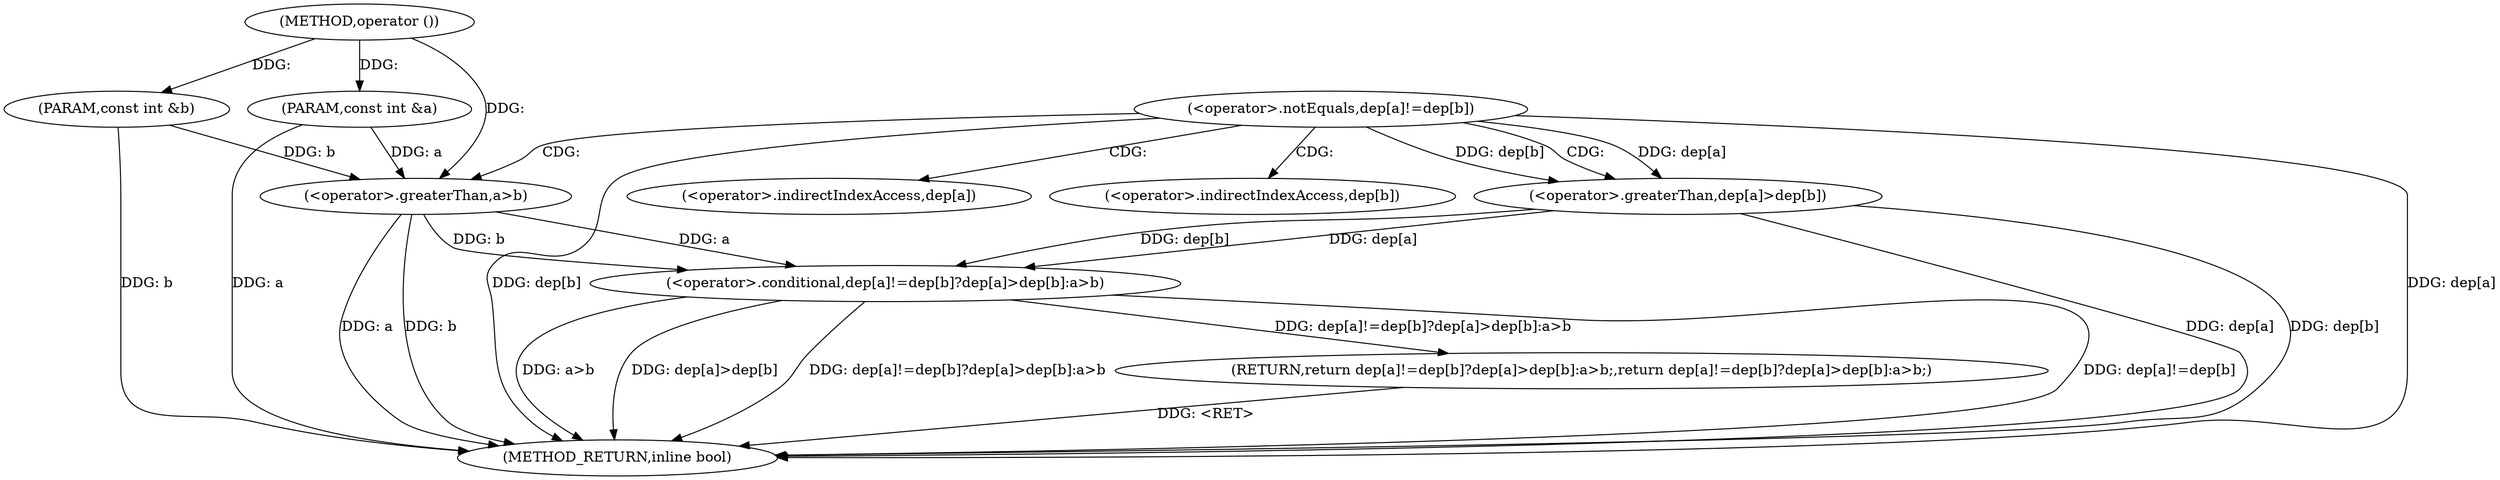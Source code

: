 digraph "operator ()" {  
"1000223" [label = "(METHOD,operator ())" ]
"1000246" [label = "(METHOD_RETURN,inline bool)" ]
"1000224" [label = "(PARAM,const int &a)" ]
"1000225" [label = "(PARAM,const int &b)" ]
"1000227" [label = "(RETURN,return dep[a]!=dep[b]?dep[a]>dep[b]:a>b;,return dep[a]!=dep[b]?dep[a]>dep[b]:a>b;)" ]
"1000228" [label = "(<operator>.conditional,dep[a]!=dep[b]?dep[a]>dep[b]:a>b)" ]
"1000229" [label = "(<operator>.notEquals,dep[a]!=dep[b])" ]
"1000236" [label = "(<operator>.greaterThan,dep[a]>dep[b])" ]
"1000243" [label = "(<operator>.greaterThan,a>b)" ]
"1000237" [label = "(<operator>.indirectIndexAccess,dep[a])" ]
"1000240" [label = "(<operator>.indirectIndexAccess,dep[b])" ]
  "1000227" -> "1000246"  [ label = "DDG: <RET>"] 
  "1000224" -> "1000246"  [ label = "DDG: a"] 
  "1000225" -> "1000246"  [ label = "DDG: b"] 
  "1000229" -> "1000246"  [ label = "DDG: dep[a]"] 
  "1000229" -> "1000246"  [ label = "DDG: dep[b]"] 
  "1000228" -> "1000246"  [ label = "DDG: dep[a]!=dep[b]"] 
  "1000243" -> "1000246"  [ label = "DDG: a"] 
  "1000243" -> "1000246"  [ label = "DDG: b"] 
  "1000228" -> "1000246"  [ label = "DDG: a>b"] 
  "1000236" -> "1000246"  [ label = "DDG: dep[a]"] 
  "1000236" -> "1000246"  [ label = "DDG: dep[b]"] 
  "1000228" -> "1000246"  [ label = "DDG: dep[a]>dep[b]"] 
  "1000228" -> "1000246"  [ label = "DDG: dep[a]!=dep[b]?dep[a]>dep[b]:a>b"] 
  "1000223" -> "1000224"  [ label = "DDG: "] 
  "1000223" -> "1000225"  [ label = "DDG: "] 
  "1000228" -> "1000227"  [ label = "DDG: dep[a]!=dep[b]?dep[a]>dep[b]:a>b"] 
  "1000243" -> "1000228"  [ label = "DDG: b"] 
  "1000243" -> "1000228"  [ label = "DDG: a"] 
  "1000236" -> "1000228"  [ label = "DDG: dep[a]"] 
  "1000236" -> "1000228"  [ label = "DDG: dep[b]"] 
  "1000229" -> "1000236"  [ label = "DDG: dep[a]"] 
  "1000229" -> "1000236"  [ label = "DDG: dep[b]"] 
  "1000224" -> "1000243"  [ label = "DDG: a"] 
  "1000223" -> "1000243"  [ label = "DDG: "] 
  "1000225" -> "1000243"  [ label = "DDG: b"] 
  "1000229" -> "1000243"  [ label = "CDG: "] 
  "1000229" -> "1000236"  [ label = "CDG: "] 
  "1000229" -> "1000237"  [ label = "CDG: "] 
  "1000229" -> "1000240"  [ label = "CDG: "] 
}
